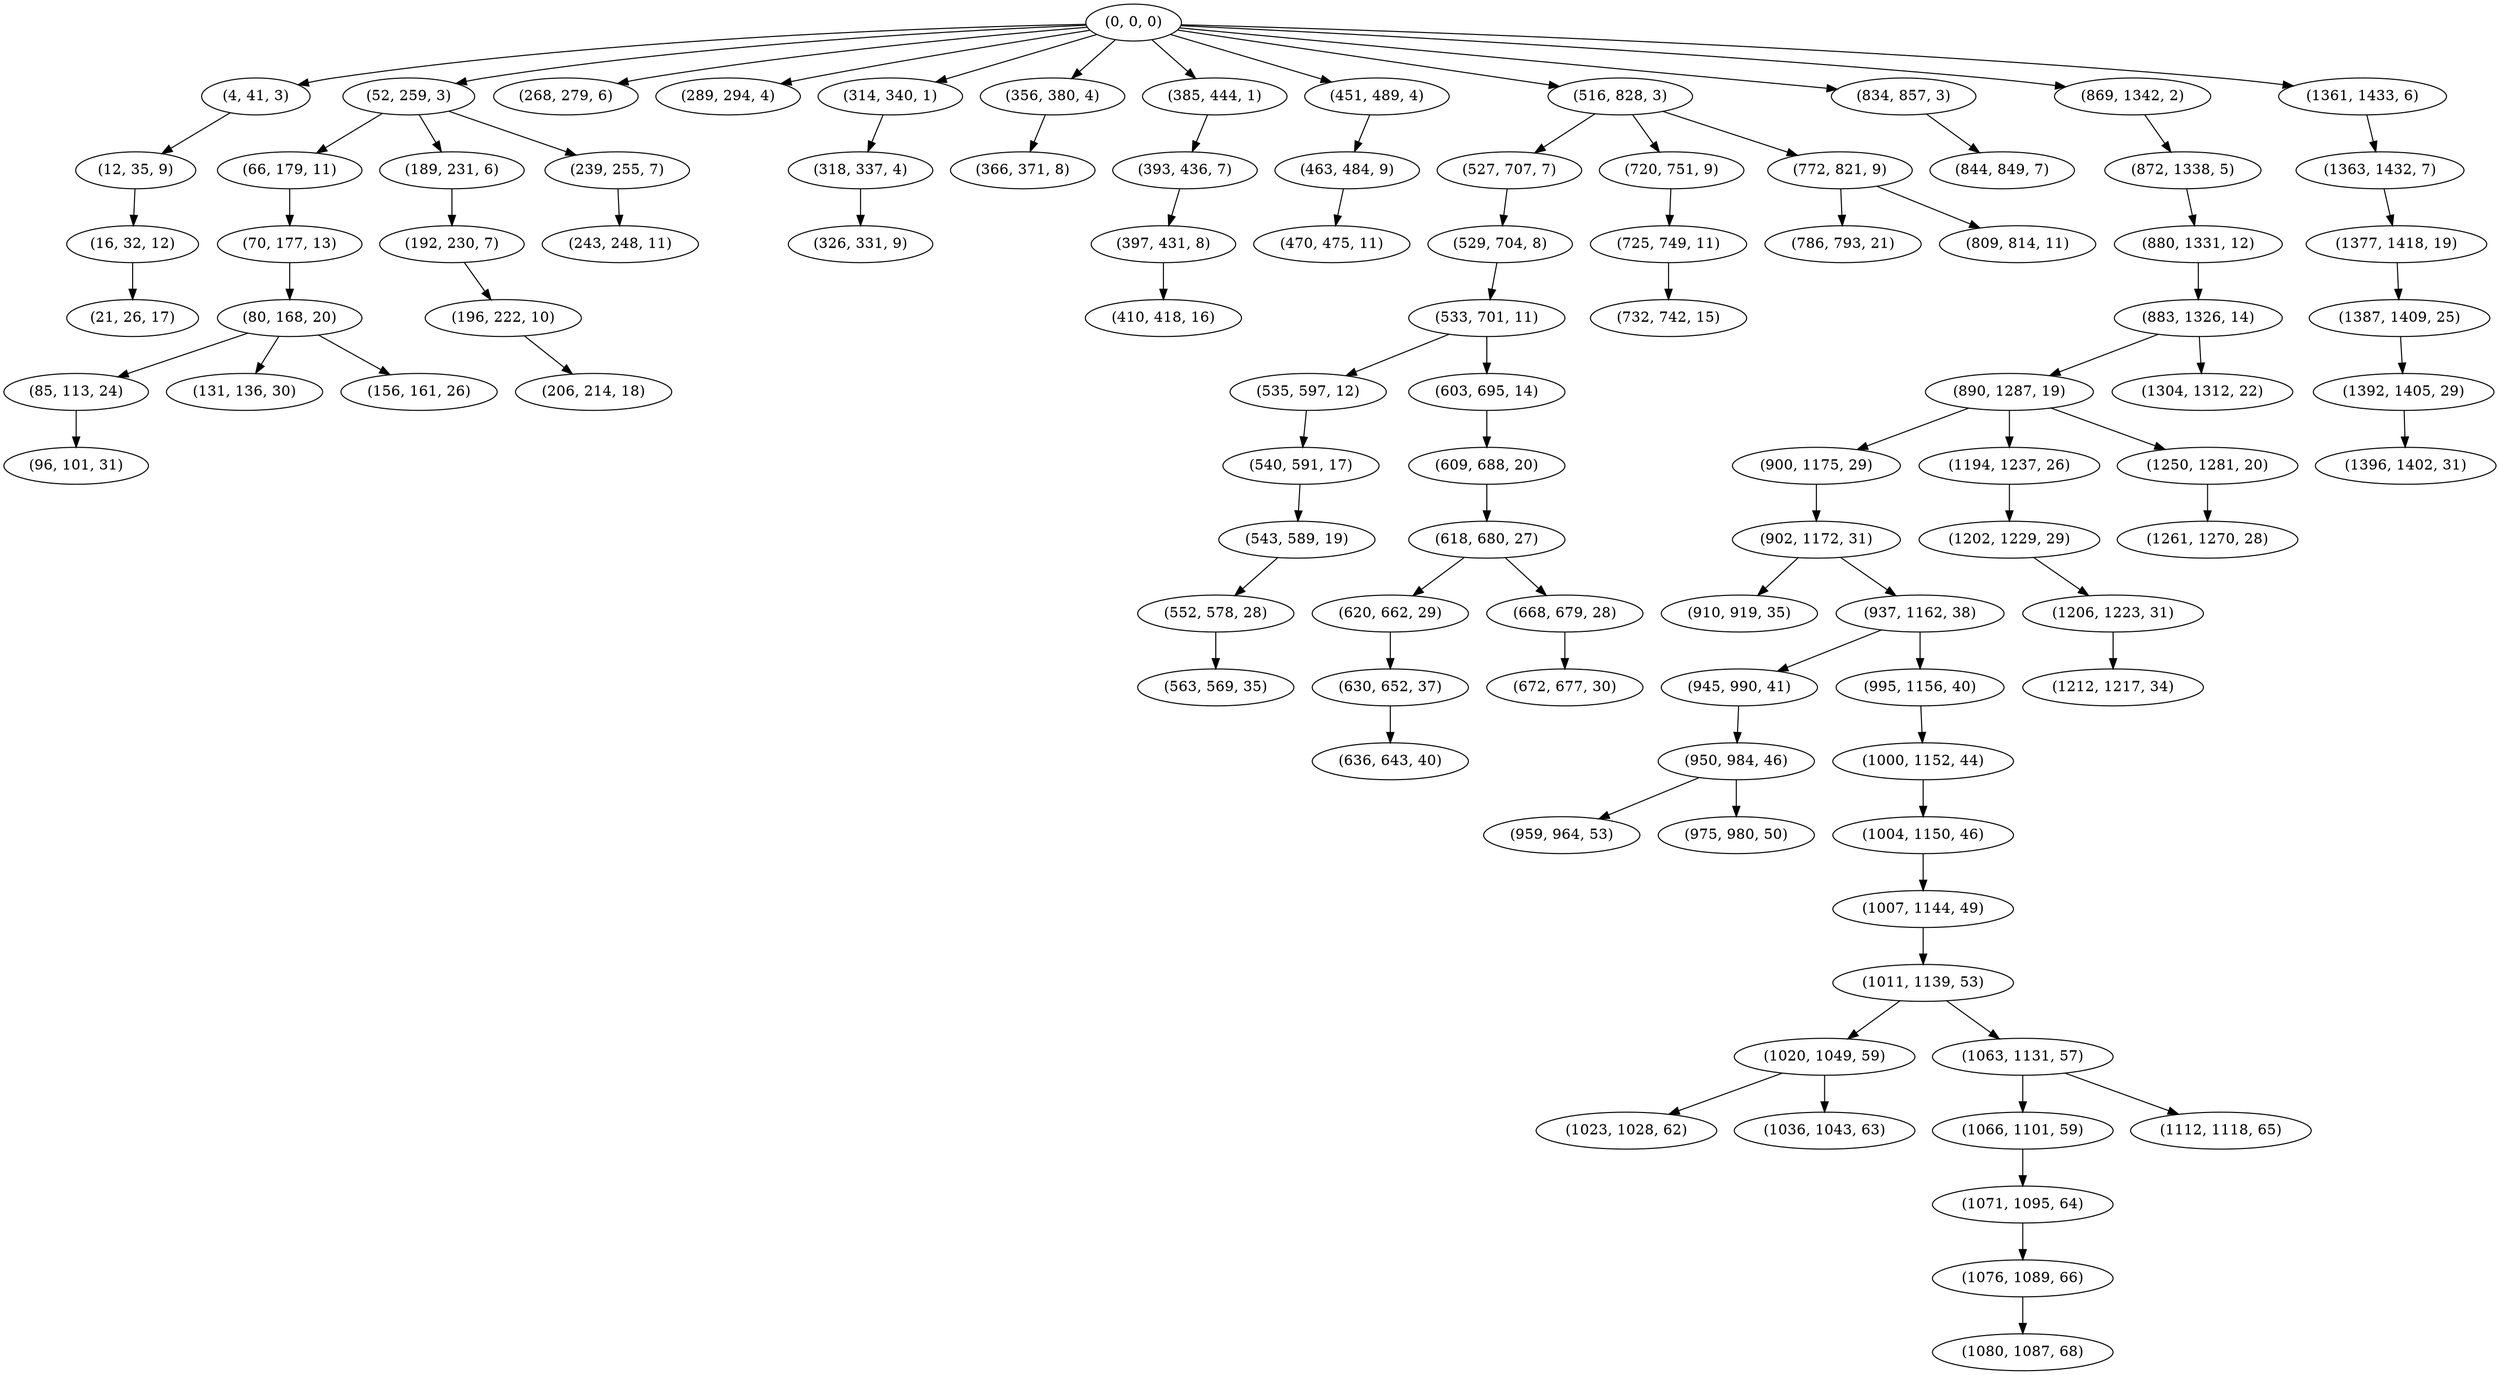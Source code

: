 digraph tree {
    "(0, 0, 0)";
    "(4, 41, 3)";
    "(12, 35, 9)";
    "(16, 32, 12)";
    "(21, 26, 17)";
    "(52, 259, 3)";
    "(66, 179, 11)";
    "(70, 177, 13)";
    "(80, 168, 20)";
    "(85, 113, 24)";
    "(96, 101, 31)";
    "(131, 136, 30)";
    "(156, 161, 26)";
    "(189, 231, 6)";
    "(192, 230, 7)";
    "(196, 222, 10)";
    "(206, 214, 18)";
    "(239, 255, 7)";
    "(243, 248, 11)";
    "(268, 279, 6)";
    "(289, 294, 4)";
    "(314, 340, 1)";
    "(318, 337, 4)";
    "(326, 331, 9)";
    "(356, 380, 4)";
    "(366, 371, 8)";
    "(385, 444, 1)";
    "(393, 436, 7)";
    "(397, 431, 8)";
    "(410, 418, 16)";
    "(451, 489, 4)";
    "(463, 484, 9)";
    "(470, 475, 11)";
    "(516, 828, 3)";
    "(527, 707, 7)";
    "(529, 704, 8)";
    "(533, 701, 11)";
    "(535, 597, 12)";
    "(540, 591, 17)";
    "(543, 589, 19)";
    "(552, 578, 28)";
    "(563, 569, 35)";
    "(603, 695, 14)";
    "(609, 688, 20)";
    "(618, 680, 27)";
    "(620, 662, 29)";
    "(630, 652, 37)";
    "(636, 643, 40)";
    "(668, 679, 28)";
    "(672, 677, 30)";
    "(720, 751, 9)";
    "(725, 749, 11)";
    "(732, 742, 15)";
    "(772, 821, 9)";
    "(786, 793, 21)";
    "(809, 814, 11)";
    "(834, 857, 3)";
    "(844, 849, 7)";
    "(869, 1342, 2)";
    "(872, 1338, 5)";
    "(880, 1331, 12)";
    "(883, 1326, 14)";
    "(890, 1287, 19)";
    "(900, 1175, 29)";
    "(902, 1172, 31)";
    "(910, 919, 35)";
    "(937, 1162, 38)";
    "(945, 990, 41)";
    "(950, 984, 46)";
    "(959, 964, 53)";
    "(975, 980, 50)";
    "(995, 1156, 40)";
    "(1000, 1152, 44)";
    "(1004, 1150, 46)";
    "(1007, 1144, 49)";
    "(1011, 1139, 53)";
    "(1020, 1049, 59)";
    "(1023, 1028, 62)";
    "(1036, 1043, 63)";
    "(1063, 1131, 57)";
    "(1066, 1101, 59)";
    "(1071, 1095, 64)";
    "(1076, 1089, 66)";
    "(1080, 1087, 68)";
    "(1112, 1118, 65)";
    "(1194, 1237, 26)";
    "(1202, 1229, 29)";
    "(1206, 1223, 31)";
    "(1212, 1217, 34)";
    "(1250, 1281, 20)";
    "(1261, 1270, 28)";
    "(1304, 1312, 22)";
    "(1361, 1433, 6)";
    "(1363, 1432, 7)";
    "(1377, 1418, 19)";
    "(1387, 1409, 25)";
    "(1392, 1405, 29)";
    "(1396, 1402, 31)";
    "(0, 0, 0)" -> "(4, 41, 3)";
    "(0, 0, 0)" -> "(52, 259, 3)";
    "(0, 0, 0)" -> "(268, 279, 6)";
    "(0, 0, 0)" -> "(289, 294, 4)";
    "(0, 0, 0)" -> "(314, 340, 1)";
    "(0, 0, 0)" -> "(356, 380, 4)";
    "(0, 0, 0)" -> "(385, 444, 1)";
    "(0, 0, 0)" -> "(451, 489, 4)";
    "(0, 0, 0)" -> "(516, 828, 3)";
    "(0, 0, 0)" -> "(834, 857, 3)";
    "(0, 0, 0)" -> "(869, 1342, 2)";
    "(0, 0, 0)" -> "(1361, 1433, 6)";
    "(4, 41, 3)" -> "(12, 35, 9)";
    "(12, 35, 9)" -> "(16, 32, 12)";
    "(16, 32, 12)" -> "(21, 26, 17)";
    "(52, 259, 3)" -> "(66, 179, 11)";
    "(52, 259, 3)" -> "(189, 231, 6)";
    "(52, 259, 3)" -> "(239, 255, 7)";
    "(66, 179, 11)" -> "(70, 177, 13)";
    "(70, 177, 13)" -> "(80, 168, 20)";
    "(80, 168, 20)" -> "(85, 113, 24)";
    "(80, 168, 20)" -> "(131, 136, 30)";
    "(80, 168, 20)" -> "(156, 161, 26)";
    "(85, 113, 24)" -> "(96, 101, 31)";
    "(189, 231, 6)" -> "(192, 230, 7)";
    "(192, 230, 7)" -> "(196, 222, 10)";
    "(196, 222, 10)" -> "(206, 214, 18)";
    "(239, 255, 7)" -> "(243, 248, 11)";
    "(314, 340, 1)" -> "(318, 337, 4)";
    "(318, 337, 4)" -> "(326, 331, 9)";
    "(356, 380, 4)" -> "(366, 371, 8)";
    "(385, 444, 1)" -> "(393, 436, 7)";
    "(393, 436, 7)" -> "(397, 431, 8)";
    "(397, 431, 8)" -> "(410, 418, 16)";
    "(451, 489, 4)" -> "(463, 484, 9)";
    "(463, 484, 9)" -> "(470, 475, 11)";
    "(516, 828, 3)" -> "(527, 707, 7)";
    "(516, 828, 3)" -> "(720, 751, 9)";
    "(516, 828, 3)" -> "(772, 821, 9)";
    "(527, 707, 7)" -> "(529, 704, 8)";
    "(529, 704, 8)" -> "(533, 701, 11)";
    "(533, 701, 11)" -> "(535, 597, 12)";
    "(533, 701, 11)" -> "(603, 695, 14)";
    "(535, 597, 12)" -> "(540, 591, 17)";
    "(540, 591, 17)" -> "(543, 589, 19)";
    "(543, 589, 19)" -> "(552, 578, 28)";
    "(552, 578, 28)" -> "(563, 569, 35)";
    "(603, 695, 14)" -> "(609, 688, 20)";
    "(609, 688, 20)" -> "(618, 680, 27)";
    "(618, 680, 27)" -> "(620, 662, 29)";
    "(618, 680, 27)" -> "(668, 679, 28)";
    "(620, 662, 29)" -> "(630, 652, 37)";
    "(630, 652, 37)" -> "(636, 643, 40)";
    "(668, 679, 28)" -> "(672, 677, 30)";
    "(720, 751, 9)" -> "(725, 749, 11)";
    "(725, 749, 11)" -> "(732, 742, 15)";
    "(772, 821, 9)" -> "(786, 793, 21)";
    "(772, 821, 9)" -> "(809, 814, 11)";
    "(834, 857, 3)" -> "(844, 849, 7)";
    "(869, 1342, 2)" -> "(872, 1338, 5)";
    "(872, 1338, 5)" -> "(880, 1331, 12)";
    "(880, 1331, 12)" -> "(883, 1326, 14)";
    "(883, 1326, 14)" -> "(890, 1287, 19)";
    "(883, 1326, 14)" -> "(1304, 1312, 22)";
    "(890, 1287, 19)" -> "(900, 1175, 29)";
    "(890, 1287, 19)" -> "(1194, 1237, 26)";
    "(890, 1287, 19)" -> "(1250, 1281, 20)";
    "(900, 1175, 29)" -> "(902, 1172, 31)";
    "(902, 1172, 31)" -> "(910, 919, 35)";
    "(902, 1172, 31)" -> "(937, 1162, 38)";
    "(937, 1162, 38)" -> "(945, 990, 41)";
    "(937, 1162, 38)" -> "(995, 1156, 40)";
    "(945, 990, 41)" -> "(950, 984, 46)";
    "(950, 984, 46)" -> "(959, 964, 53)";
    "(950, 984, 46)" -> "(975, 980, 50)";
    "(995, 1156, 40)" -> "(1000, 1152, 44)";
    "(1000, 1152, 44)" -> "(1004, 1150, 46)";
    "(1004, 1150, 46)" -> "(1007, 1144, 49)";
    "(1007, 1144, 49)" -> "(1011, 1139, 53)";
    "(1011, 1139, 53)" -> "(1020, 1049, 59)";
    "(1011, 1139, 53)" -> "(1063, 1131, 57)";
    "(1020, 1049, 59)" -> "(1023, 1028, 62)";
    "(1020, 1049, 59)" -> "(1036, 1043, 63)";
    "(1063, 1131, 57)" -> "(1066, 1101, 59)";
    "(1063, 1131, 57)" -> "(1112, 1118, 65)";
    "(1066, 1101, 59)" -> "(1071, 1095, 64)";
    "(1071, 1095, 64)" -> "(1076, 1089, 66)";
    "(1076, 1089, 66)" -> "(1080, 1087, 68)";
    "(1194, 1237, 26)" -> "(1202, 1229, 29)";
    "(1202, 1229, 29)" -> "(1206, 1223, 31)";
    "(1206, 1223, 31)" -> "(1212, 1217, 34)";
    "(1250, 1281, 20)" -> "(1261, 1270, 28)";
    "(1361, 1433, 6)" -> "(1363, 1432, 7)";
    "(1363, 1432, 7)" -> "(1377, 1418, 19)";
    "(1377, 1418, 19)" -> "(1387, 1409, 25)";
    "(1387, 1409, 25)" -> "(1392, 1405, 29)";
    "(1392, 1405, 29)" -> "(1396, 1402, 31)";
}
